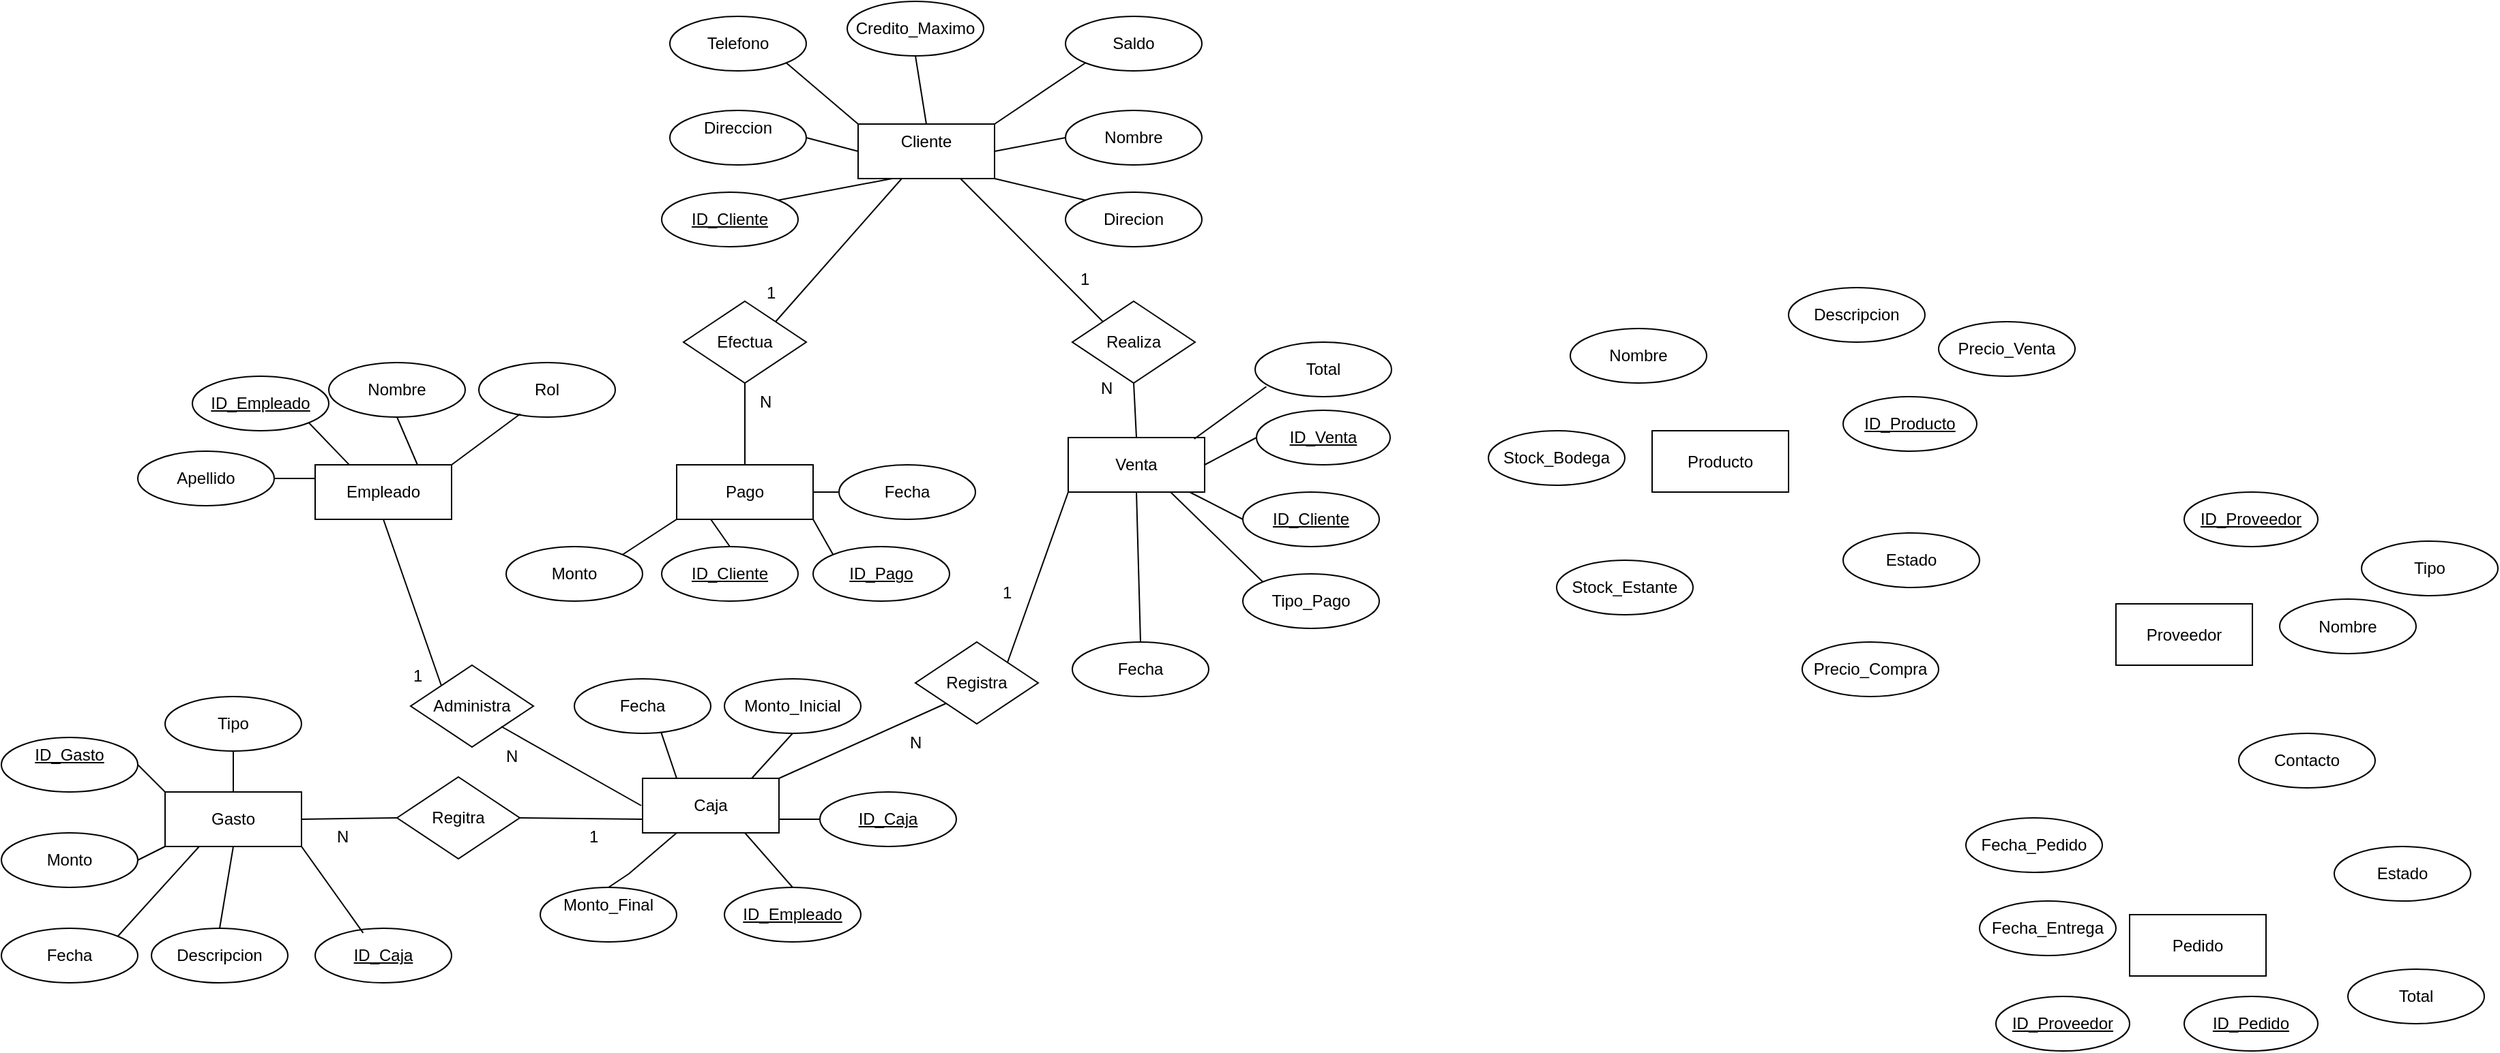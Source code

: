 <mxfile version="26.0.15">
  <diagram name="Page-1" id="g9Gm68W4gXhNJMx40n69">
    <mxGraphModel dx="3183" dy="2338" grid="1" gridSize="10" guides="1" tooltips="1" connect="1" arrows="1" fold="1" page="1" pageScale="1" pageWidth="850" pageHeight="1100" math="0" shadow="0">
      <root>
        <mxCell id="0" />
        <mxCell id="1" parent="0" />
        <mxCell id="vTJhnFbnyQJlAznUNc7g-1" value="Cliente&lt;div&gt;&lt;br&gt;&lt;/div&gt;" style="whiteSpace=wrap;html=1;align=center;" vertex="1" parent="1">
          <mxGeometry x="358" y="50" width="100" height="40" as="geometry" />
        </mxCell>
        <mxCell id="vTJhnFbnyQJlAznUNc7g-2" value="Nombre" style="ellipse;whiteSpace=wrap;html=1;align=center;" vertex="1" parent="1">
          <mxGeometry x="510" y="40" width="100" height="40" as="geometry" />
        </mxCell>
        <mxCell id="vTJhnFbnyQJlAznUNc7g-3" value="ID_Pago" style="ellipse;whiteSpace=wrap;html=1;align=center;fontStyle=4;" vertex="1" parent="1">
          <mxGeometry x="325" y="360" width="100" height="40" as="geometry" />
        </mxCell>
        <mxCell id="vTJhnFbnyQJlAznUNc7g-4" value="Telefono" style="ellipse;whiteSpace=wrap;html=1;align=center;" vertex="1" parent="1">
          <mxGeometry x="220" y="-29" width="100" height="40" as="geometry" />
        </mxCell>
        <mxCell id="vTJhnFbnyQJlAznUNc7g-5" value="Direccion&lt;div&gt;&lt;br&gt;&lt;/div&gt;" style="ellipse;whiteSpace=wrap;html=1;align=center;" vertex="1" parent="1">
          <mxGeometry x="220" y="40" width="100" height="40" as="geometry" />
        </mxCell>
        <mxCell id="vTJhnFbnyQJlAznUNc7g-6" value="Credito_Maximo" style="ellipse;whiteSpace=wrap;html=1;align=center;" vertex="1" parent="1">
          <mxGeometry x="350" y="-40" width="100" height="40" as="geometry" />
        </mxCell>
        <mxCell id="vTJhnFbnyQJlAznUNc7g-7" value="Direcion&lt;span style=&quot;color: rgba(0, 0, 0, 0); font-family: monospace; font-size: 0px; text-align: start; text-wrap-mode: nowrap;&quot;&gt;%3CmxGraphModel%3E%3Croot%3E%3CmxCell%20id%3D%220%22%2F%3E%3CmxCell%20id%3D%221%22%20parent%3D%220%22%2F%3E%3CmxCell%20id%3D%222%22%20value%3D%22Telefono%22%20style%3D%22ellipse%3BwhiteSpace%3Dwrap%3Bhtml%3D1%3Balign%3Dcenter%3B%22%20vertex%3D%221%22%20parent%3D%221%22%3E%3CmxGeometry%20x%3D%22230%22%20y%3D%22340%22%20width%3D%22100%22%20height%3D%2240%22%20as%3D%22geometry%22%2F%3E%3C%2FmxCell%3E%3C%2Froot%3E%3C%2FmxGraphModel%3E&lt;/span&gt;" style="ellipse;whiteSpace=wrap;html=1;align=center;" vertex="1" parent="1">
          <mxGeometry x="510" y="100" width="100" height="40" as="geometry" />
        </mxCell>
        <mxCell id="vTJhnFbnyQJlAznUNc7g-8" value="Saldo" style="ellipse;whiteSpace=wrap;html=1;align=center;" vertex="1" parent="1">
          <mxGeometry x="510" y="-29" width="100" height="40" as="geometry" />
        </mxCell>
        <mxCell id="vTJhnFbnyQJlAznUNc7g-9" value="&lt;div&gt;Pago&lt;/div&gt;" style="whiteSpace=wrap;html=1;align=center;" vertex="1" parent="1">
          <mxGeometry x="225" y="300" width="100" height="40" as="geometry" />
        </mxCell>
        <mxCell id="vTJhnFbnyQJlAznUNc7g-10" value="&lt;div&gt;Venta&lt;/div&gt;" style="whiteSpace=wrap;html=1;align=center;" vertex="1" parent="1">
          <mxGeometry x="512" y="280" width="100" height="40" as="geometry" />
        </mxCell>
        <mxCell id="vTJhnFbnyQJlAznUNc7g-11" value="Realiza" style="shape=rhombus;perimeter=rhombusPerimeter;whiteSpace=wrap;html=1;align=center;" vertex="1" parent="1">
          <mxGeometry x="515" y="180" width="90" height="60" as="geometry" />
        </mxCell>
        <mxCell id="vTJhnFbnyQJlAznUNc7g-12" value="Efectua" style="shape=rhombus;perimeter=rhombusPerimeter;whiteSpace=wrap;html=1;align=center;" vertex="1" parent="1">
          <mxGeometry x="230" y="180" width="90" height="60" as="geometry" />
        </mxCell>
        <mxCell id="vTJhnFbnyQJlAznUNc7g-13" value="ID_Cliente" style="ellipse;whiteSpace=wrap;html=1;align=center;fontStyle=4;" vertex="1" parent="1">
          <mxGeometry x="214" y="100" width="100" height="40" as="geometry" />
        </mxCell>
        <mxCell id="vTJhnFbnyQJlAznUNc7g-14" value="ID_Cliente" style="ellipse;whiteSpace=wrap;html=1;align=center;fontStyle=4;" vertex="1" parent="1">
          <mxGeometry x="214" y="360" width="100" height="40" as="geometry" />
        </mxCell>
        <mxCell id="vTJhnFbnyQJlAznUNc7g-15" value="&lt;div&gt;Monto&lt;span style=&quot;color: rgba(0, 0, 0, 0); font-family: monospace; font-size: 0px; text-align: start; text-wrap-mode: nowrap; background-color: transparent;&quot;&gt;%3CmxGraphModel%3E%3Croot%3E%3CmxCell%20id%3D%220%22%2F%3E%3CmxCell%20id%3D%221%22%20parent%3D%220%22%2F%3E%3CmxCell%20id%3D%222%22%20value%3D%22Direccion%26lt%3Bdiv%26gt%3B%26lt%3Bbr%26gt%3B%26lt%3B%2Fdiv%26gt%3B%22%20style%3D%22ellipse%3BwhiteSpace%3Dwrap%3Bhtml%3D1%3Balign%3Dcenter%3B%22%20vertex%3D%221%22%20parent%3D%221%22%3E%3CmxGeometry%20x%3D%22220%22%20y%3D%2240%22%20width%3D%22100%22%20height%3D%2240%22%20as%3D%22geometry%22%2F%3E%3C%2FmxCell%3E%3C%2Froot%3E%3C%2FmxGraphModel%3E&lt;/span&gt;&lt;/div&gt;" style="ellipse;whiteSpace=wrap;html=1;align=center;" vertex="1" parent="1">
          <mxGeometry x="100" y="360" width="100" height="40" as="geometry" />
        </mxCell>
        <mxCell id="vTJhnFbnyQJlAznUNc7g-16" value="&lt;div&gt;Fecha&lt;/div&gt;" style="ellipse;whiteSpace=wrap;html=1;align=center;" vertex="1" parent="1">
          <mxGeometry x="344" y="300" width="100" height="40" as="geometry" />
        </mxCell>
        <mxCell id="vTJhnFbnyQJlAznUNc7g-17" value="ID_Venta" style="ellipse;whiteSpace=wrap;html=1;align=center;fontStyle=4;" vertex="1" parent="1">
          <mxGeometry x="650" y="260" width="98" height="40" as="geometry" />
        </mxCell>
        <mxCell id="vTJhnFbnyQJlAznUNc7g-20" value="ID_Cliente" style="ellipse;whiteSpace=wrap;html=1;align=center;fontStyle=4;" vertex="1" parent="1">
          <mxGeometry x="640" y="320" width="100" height="40" as="geometry" />
        </mxCell>
        <mxCell id="vTJhnFbnyQJlAznUNc7g-21" value="Fecha&lt;span style=&quot;color: rgba(0, 0, 0, 0); font-family: monospace; font-size: 0px; text-align: start; text-wrap-mode: nowrap;&quot;&gt;%3CmxGraphModel%3E%3Croot%3E%3CmxCell%20id%3D%220%22%2F%3E%3CmxCell%20id%3D%221%22%20parent%3D%220%22%2F%3E%3CmxCell%20id%3D%222%22%20value%3D%22Direcion%26lt%3Bspan%20style%3D%26quot%3Bcolor%3A%20rgba(0%2C%200%2C%200%2C%200)%3B%20font-family%3A%20monospace%3B%20font-size%3A%200px%3B%20text-align%3A%20start%3B%20text-wrap-mode%3A%20nowrap%3B%26quot%3B%26gt%3B%253CmxGraphModel%253E%253Croot%253E%253CmxCell%2520id%253D%25220%2522%252F%253E%253CmxCell%2520id%253D%25221%2522%2520parent%253D%25220%2522%252F%253E%253CmxCell%2520id%253D%25222%2522%2520value%253D%2522Telefono%2522%2520style%253D%2522ellipse%253BwhiteSpace%253Dwrap%253Bhtml%253D1%253Balign%253Dcenter%253B%2522%2520vertex%253D%25221%2522%2520parent%253D%25221%2522%253E%253CmxGeometry%2520x%253D%2522230%2522%2520y%253D%2522340%2522%2520width%253D%2522100%2522%2520height%253D%252240%2522%2520as%253D%2522geometry%2522%252F%253E%253C%252FmxCell%253E%253C%252Froot%253E%253C%252FmxGraphModel%253E%26lt%3B%2Fspan%26gt%3B%22%20style%3D%22ellipse%3BwhiteSpace%3Dwrap%3Bhtml%3D1%3Balign%3Dcenter%3B%22%20vertex%3D%221%22%20parent%3D%221%22%3E%3CmxGeometry%20x%3D%22510%22%20y%3D%22100%22%20width%3D%22100%22%20height%3D%2240%22%20as%3D%22geometry%22%2F%3E%3C%2FmxCell%3E%3C%2Froot%3E%3C%2FmxGraphModel%3E&lt;/span&gt;" style="ellipse;whiteSpace=wrap;html=1;align=center;" vertex="1" parent="1">
          <mxGeometry x="515" y="430" width="100" height="40" as="geometry" />
        </mxCell>
        <mxCell id="vTJhnFbnyQJlAznUNc7g-22" value="Total" style="ellipse;whiteSpace=wrap;html=1;align=center;" vertex="1" parent="1">
          <mxGeometry x="649" y="210" width="100" height="40" as="geometry" />
        </mxCell>
        <mxCell id="vTJhnFbnyQJlAznUNc7g-23" value="Tipo_Pago" style="ellipse;whiteSpace=wrap;html=1;align=center;" vertex="1" parent="1">
          <mxGeometry x="640" y="380" width="100" height="40" as="geometry" />
        </mxCell>
        <mxCell id="vTJhnFbnyQJlAznUNc7g-24" value="" style="endArrow=none;html=1;rounded=0;entryX=1;entryY=1;entryDx=0;entryDy=0;exitX=0;exitY=0;exitDx=0;exitDy=0;" edge="1" parent="1" source="vTJhnFbnyQJlAznUNc7g-1" target="vTJhnFbnyQJlAznUNc7g-4">
          <mxGeometry width="50" height="50" relative="1" as="geometry">
            <mxPoint x="520" y="230" as="sourcePoint" />
            <mxPoint x="570" y="180" as="targetPoint" />
          </mxGeometry>
        </mxCell>
        <mxCell id="vTJhnFbnyQJlAznUNc7g-26" value="" style="endArrow=none;html=1;rounded=0;entryX=0.5;entryY=1;entryDx=0;entryDy=0;exitX=0.5;exitY=0;exitDx=0;exitDy=0;" edge="1" parent="1" source="vTJhnFbnyQJlAznUNc7g-1" target="vTJhnFbnyQJlAznUNc7g-6">
          <mxGeometry width="50" height="50" relative="1" as="geometry">
            <mxPoint x="360" y="60" as="sourcePoint" />
            <mxPoint x="315" y="15" as="targetPoint" />
          </mxGeometry>
        </mxCell>
        <mxCell id="vTJhnFbnyQJlAznUNc7g-27" value="" style="endArrow=none;html=1;rounded=0;entryX=0;entryY=1;entryDx=0;entryDy=0;exitX=1;exitY=0;exitDx=0;exitDy=0;" edge="1" parent="1" source="vTJhnFbnyQJlAznUNc7g-1" target="vTJhnFbnyQJlAznUNc7g-8">
          <mxGeometry width="50" height="50" relative="1" as="geometry">
            <mxPoint x="525" y="70" as="sourcePoint" />
            <mxPoint x="480" y="25" as="targetPoint" />
          </mxGeometry>
        </mxCell>
        <mxCell id="vTJhnFbnyQJlAznUNc7g-28" value="" style="endArrow=none;html=1;rounded=0;entryX=0;entryY=0.5;entryDx=0;entryDy=0;exitX=1;exitY=0.5;exitDx=0;exitDy=0;" edge="1" parent="1" source="vTJhnFbnyQJlAznUNc7g-1" target="vTJhnFbnyQJlAznUNc7g-2">
          <mxGeometry width="50" height="50" relative="1" as="geometry">
            <mxPoint x="380" y="80" as="sourcePoint" />
            <mxPoint x="335" y="35" as="targetPoint" />
          </mxGeometry>
        </mxCell>
        <mxCell id="vTJhnFbnyQJlAznUNc7g-29" value="" style="endArrow=none;html=1;rounded=0;entryX=1;entryY=0.5;entryDx=0;entryDy=0;exitX=0;exitY=0.5;exitDx=0;exitDy=0;" edge="1" parent="1" source="vTJhnFbnyQJlAznUNc7g-1" target="vTJhnFbnyQJlAznUNc7g-5">
          <mxGeometry width="50" height="50" relative="1" as="geometry">
            <mxPoint x="350" y="70" as="sourcePoint" />
            <mxPoint x="345" y="45" as="targetPoint" />
          </mxGeometry>
        </mxCell>
        <mxCell id="vTJhnFbnyQJlAznUNc7g-30" value="" style="endArrow=none;html=1;rounded=0;entryX=1;entryY=0;entryDx=0;entryDy=0;exitX=0.25;exitY=1;exitDx=0;exitDy=0;" edge="1" parent="1" source="vTJhnFbnyQJlAznUNc7g-1" target="vTJhnFbnyQJlAznUNc7g-13">
          <mxGeometry width="50" height="50" relative="1" as="geometry">
            <mxPoint x="400" y="100" as="sourcePoint" />
            <mxPoint x="355" y="55" as="targetPoint" />
          </mxGeometry>
        </mxCell>
        <mxCell id="vTJhnFbnyQJlAznUNc7g-31" value="" style="endArrow=none;html=1;rounded=0;entryX=1;entryY=1;entryDx=0;entryDy=0;exitX=0;exitY=0;exitDx=0;exitDy=0;" edge="1" parent="1" source="vTJhnFbnyQJlAznUNc7g-7" target="vTJhnFbnyQJlAznUNc7g-1">
          <mxGeometry width="50" height="50" relative="1" as="geometry">
            <mxPoint x="410" y="110" as="sourcePoint" />
            <mxPoint x="365" y="65" as="targetPoint" />
          </mxGeometry>
        </mxCell>
        <mxCell id="vTJhnFbnyQJlAznUNc7g-32" value="" style="endArrow=none;html=1;rounded=0;exitX=1;exitY=0;exitDx=0;exitDy=0;" edge="1" parent="1" source="vTJhnFbnyQJlAznUNc7g-12">
          <mxGeometry width="50" height="50" relative="1" as="geometry">
            <mxPoint x="420" y="120" as="sourcePoint" />
            <mxPoint x="390" y="90" as="targetPoint" />
          </mxGeometry>
        </mxCell>
        <mxCell id="vTJhnFbnyQJlAznUNc7g-33" value="" style="endArrow=none;html=1;rounded=0;entryX=0.75;entryY=1;entryDx=0;entryDy=0;exitX=0;exitY=0;exitDx=0;exitDy=0;" edge="1" parent="1" source="vTJhnFbnyQJlAznUNc7g-11" target="vTJhnFbnyQJlAznUNc7g-1">
          <mxGeometry width="50" height="50" relative="1" as="geometry">
            <mxPoint x="430" y="130" as="sourcePoint" />
            <mxPoint x="385" y="85" as="targetPoint" />
          </mxGeometry>
        </mxCell>
        <mxCell id="vTJhnFbnyQJlAznUNc7g-34" value="" style="endArrow=none;html=1;rounded=0;entryX=0.5;entryY=1;entryDx=0;entryDy=0;exitX=0.5;exitY=0;exitDx=0;exitDy=0;" edge="1" parent="1" source="vTJhnFbnyQJlAznUNc7g-9" target="vTJhnFbnyQJlAznUNc7g-12">
          <mxGeometry width="50" height="50" relative="1" as="geometry">
            <mxPoint x="440" y="140" as="sourcePoint" />
            <mxPoint x="395" y="95" as="targetPoint" />
          </mxGeometry>
        </mxCell>
        <mxCell id="vTJhnFbnyQJlAznUNc7g-35" value="" style="endArrow=none;html=1;rounded=0;entryX=0.5;entryY=1;entryDx=0;entryDy=0;exitX=0.5;exitY=0;exitDx=0;exitDy=0;" edge="1" parent="1" source="vTJhnFbnyQJlAznUNc7g-10" target="vTJhnFbnyQJlAznUNc7g-11">
          <mxGeometry width="50" height="50" relative="1" as="geometry">
            <mxPoint x="450" y="150" as="sourcePoint" />
            <mxPoint x="405" y="105" as="targetPoint" />
          </mxGeometry>
        </mxCell>
        <mxCell id="vTJhnFbnyQJlAznUNc7g-36" value="" style="endArrow=none;html=1;rounded=0;entryX=0.924;entryY=0.025;entryDx=0;entryDy=0;exitX=0.082;exitY=0.815;exitDx=0;exitDy=0;entryPerimeter=0;exitPerimeter=0;" edge="1" parent="1" source="vTJhnFbnyQJlAznUNc7g-22" target="vTJhnFbnyQJlAznUNc7g-10">
          <mxGeometry width="50" height="50" relative="1" as="geometry">
            <mxPoint x="460" y="160" as="sourcePoint" />
            <mxPoint x="415" y="115" as="targetPoint" />
          </mxGeometry>
        </mxCell>
        <mxCell id="vTJhnFbnyQJlAznUNc7g-39" value="" style="endArrow=none;html=1;rounded=0;entryX=1;entryY=0.5;entryDx=0;entryDy=0;exitX=0;exitY=0.5;exitDx=0;exitDy=0;" edge="1" parent="1" source="vTJhnFbnyQJlAznUNc7g-17" target="vTJhnFbnyQJlAznUNc7g-10">
          <mxGeometry width="50" height="50" relative="1" as="geometry">
            <mxPoint x="470" y="170" as="sourcePoint" />
            <mxPoint x="425" y="125" as="targetPoint" />
          </mxGeometry>
        </mxCell>
        <mxCell id="vTJhnFbnyQJlAznUNc7g-40" value="" style="endArrow=none;html=1;rounded=0;exitX=0;exitY=0.5;exitDx=0;exitDy=0;" edge="1" parent="1" source="vTJhnFbnyQJlAznUNc7g-20" target="vTJhnFbnyQJlAznUNc7g-10">
          <mxGeometry width="50" height="50" relative="1" as="geometry">
            <mxPoint x="480" y="180" as="sourcePoint" />
            <mxPoint x="435" y="135" as="targetPoint" />
          </mxGeometry>
        </mxCell>
        <mxCell id="vTJhnFbnyQJlAznUNc7g-41" value="" style="endArrow=none;html=1;rounded=0;entryX=0;entryY=0;entryDx=0;entryDy=0;exitX=0.75;exitY=1;exitDx=0;exitDy=0;" edge="1" parent="1" source="vTJhnFbnyQJlAznUNc7g-10" target="vTJhnFbnyQJlAznUNc7g-23">
          <mxGeometry width="50" height="50" relative="1" as="geometry">
            <mxPoint x="490" y="190" as="sourcePoint" />
            <mxPoint x="445" y="145" as="targetPoint" />
          </mxGeometry>
        </mxCell>
        <mxCell id="vTJhnFbnyQJlAznUNc7g-42" value="" style="endArrow=none;html=1;rounded=0;entryX=0.5;entryY=0;entryDx=0;entryDy=0;exitX=0.5;exitY=1;exitDx=0;exitDy=0;" edge="1" parent="1" source="vTJhnFbnyQJlAznUNc7g-10" target="vTJhnFbnyQJlAznUNc7g-21">
          <mxGeometry width="50" height="50" relative="1" as="geometry">
            <mxPoint x="500" y="200" as="sourcePoint" />
            <mxPoint x="455" y="155" as="targetPoint" />
          </mxGeometry>
        </mxCell>
        <mxCell id="vTJhnFbnyQJlAznUNc7g-45" value="N" style="text;strokeColor=none;fillColor=none;spacingLeft=4;spacingRight=4;overflow=hidden;rotatable=0;points=[[0,0.5],[1,0.5]];portConstraint=eastwest;fontSize=12;whiteSpace=wrap;html=1;" vertex="1" parent="1">
          <mxGeometry x="280" y="240" width="40" height="30" as="geometry" />
        </mxCell>
        <mxCell id="vTJhnFbnyQJlAznUNc7g-46" value="1" style="text;strokeColor=none;fillColor=none;spacingLeft=4;spacingRight=4;overflow=hidden;rotatable=0;points=[[0,0.5],[1,0.5]];portConstraint=eastwest;fontSize=12;whiteSpace=wrap;html=1;" vertex="1" parent="1">
          <mxGeometry x="285" y="160" width="40" height="30" as="geometry" />
        </mxCell>
        <mxCell id="vTJhnFbnyQJlAznUNc7g-48" value="1" style="text;strokeColor=none;fillColor=none;spacingLeft=4;spacingRight=4;overflow=hidden;rotatable=0;points=[[0,0.5],[1,0.5]];portConstraint=eastwest;fontSize=12;whiteSpace=wrap;html=1;" vertex="1" parent="1">
          <mxGeometry x="515" y="150" width="40" height="30" as="geometry" />
        </mxCell>
        <mxCell id="vTJhnFbnyQJlAznUNc7g-49" value="N" style="text;strokeColor=none;fillColor=none;spacingLeft=4;spacingRight=4;overflow=hidden;rotatable=0;points=[[0,0.5],[1,0.5]];portConstraint=eastwest;fontSize=12;whiteSpace=wrap;html=1;" vertex="1" parent="1">
          <mxGeometry x="530" y="230" width="40" height="30" as="geometry" />
        </mxCell>
        <mxCell id="vTJhnFbnyQJlAznUNc7g-50" value="" style="endArrow=none;html=1;rounded=0;entryX=0;entryY=1;entryDx=0;entryDy=0;exitX=1;exitY=0;exitDx=0;exitDy=0;" edge="1" parent="1" source="vTJhnFbnyQJlAznUNc7g-15" target="vTJhnFbnyQJlAznUNc7g-9">
          <mxGeometry width="50" height="50" relative="1" as="geometry">
            <mxPoint x="285" y="310" as="sourcePoint" />
            <mxPoint x="285" y="250" as="targetPoint" />
          </mxGeometry>
        </mxCell>
        <mxCell id="vTJhnFbnyQJlAznUNc7g-51" value="" style="endArrow=none;html=1;rounded=0;entryX=0.5;entryY=0;entryDx=0;entryDy=0;exitX=0.25;exitY=1;exitDx=0;exitDy=0;" edge="1" parent="1" source="vTJhnFbnyQJlAznUNc7g-9" target="vTJhnFbnyQJlAznUNc7g-14">
          <mxGeometry width="50" height="50" relative="1" as="geometry">
            <mxPoint x="295" y="320" as="sourcePoint" />
            <mxPoint x="295" y="260" as="targetPoint" />
          </mxGeometry>
        </mxCell>
        <mxCell id="vTJhnFbnyQJlAznUNc7g-52" value="" style="endArrow=none;html=1;rounded=0;entryX=1;entryY=1;entryDx=0;entryDy=0;exitX=0;exitY=0;exitDx=0;exitDy=0;" edge="1" parent="1" source="vTJhnFbnyQJlAznUNc7g-3" target="vTJhnFbnyQJlAznUNc7g-9">
          <mxGeometry width="50" height="50" relative="1" as="geometry">
            <mxPoint x="305" y="330" as="sourcePoint" />
            <mxPoint x="305" y="270" as="targetPoint" />
          </mxGeometry>
        </mxCell>
        <mxCell id="vTJhnFbnyQJlAznUNc7g-53" value="" style="endArrow=none;html=1;rounded=0;entryX=0;entryY=0.5;entryDx=0;entryDy=0;exitX=1;exitY=0.5;exitDx=0;exitDy=0;" edge="1" parent="1" source="vTJhnFbnyQJlAznUNc7g-9" target="vTJhnFbnyQJlAznUNc7g-16">
          <mxGeometry width="50" height="50" relative="1" as="geometry">
            <mxPoint x="315" y="340" as="sourcePoint" />
            <mxPoint x="315" y="280" as="targetPoint" />
          </mxGeometry>
        </mxCell>
        <mxCell id="vTJhnFbnyQJlAznUNc7g-55" value="Empleado" style="whiteSpace=wrap;html=1;align=center;" vertex="1" parent="1">
          <mxGeometry x="-40" y="300" width="100" height="40" as="geometry" />
        </mxCell>
        <mxCell id="vTJhnFbnyQJlAznUNc7g-56" value="ID_Empleado" style="ellipse;whiteSpace=wrap;html=1;align=center;fontStyle=4;" vertex="1" parent="1">
          <mxGeometry x="260" y="610" width="100" height="40" as="geometry" />
        </mxCell>
        <mxCell id="vTJhnFbnyQJlAznUNc7g-57" value="Nombre" style="ellipse;whiteSpace=wrap;html=1;align=center;" vertex="1" parent="1">
          <mxGeometry x="-30" y="225" width="100" height="40" as="geometry" />
        </mxCell>
        <mxCell id="vTJhnFbnyQJlAznUNc7g-58" value="Apellido" style="ellipse;whiteSpace=wrap;html=1;align=center;" vertex="1" parent="1">
          <mxGeometry x="-170" y="290" width="100" height="40" as="geometry" />
        </mxCell>
        <mxCell id="vTJhnFbnyQJlAznUNc7g-59" value="Rol" style="ellipse;whiteSpace=wrap;html=1;align=center;" vertex="1" parent="1">
          <mxGeometry x="80" y="225" width="100" height="40" as="geometry" />
        </mxCell>
        <mxCell id="vTJhnFbnyQJlAznUNc7g-61" value="Caja" style="whiteSpace=wrap;html=1;align=center;" vertex="1" parent="1">
          <mxGeometry x="200" y="530" width="100" height="40" as="geometry" />
        </mxCell>
        <mxCell id="vTJhnFbnyQJlAznUNc7g-62" value="ID_Caja" style="ellipse;whiteSpace=wrap;html=1;align=center;fontStyle=4;" vertex="1" parent="1">
          <mxGeometry x="330" y="540" width="100" height="40" as="geometry" />
        </mxCell>
        <mxCell id="vTJhnFbnyQJlAznUNc7g-63" value="Fecha" style="ellipse;whiteSpace=wrap;html=1;align=center;" vertex="1" parent="1">
          <mxGeometry x="150" y="457" width="100" height="40" as="geometry" />
        </mxCell>
        <mxCell id="vTJhnFbnyQJlAznUNc7g-64" value="Monto_Inicial" style="ellipse;whiteSpace=wrap;html=1;align=center;" vertex="1" parent="1">
          <mxGeometry x="260" y="457" width="100" height="40" as="geometry" />
        </mxCell>
        <mxCell id="vTJhnFbnyQJlAznUNc7g-65" value="Monto_Final&lt;div&gt;&lt;br&gt;&lt;/div&gt;" style="ellipse;whiteSpace=wrap;html=1;align=center;" vertex="1" parent="1">
          <mxGeometry x="125" y="610" width="100" height="40" as="geometry" />
        </mxCell>
        <mxCell id="vTJhnFbnyQJlAznUNc7g-66" value="ID_Empleado" style="ellipse;whiteSpace=wrap;html=1;align=center;fontStyle=4;" vertex="1" parent="1">
          <mxGeometry x="-130" y="235" width="100" height="40" as="geometry" />
        </mxCell>
        <mxCell id="vTJhnFbnyQJlAznUNc7g-67" value="Gasto" style="whiteSpace=wrap;html=1;align=center;" vertex="1" parent="1">
          <mxGeometry x="-150" y="540" width="100" height="40" as="geometry" />
        </mxCell>
        <mxCell id="vTJhnFbnyQJlAznUNc7g-69" value="ID_Gasto&lt;div&gt;&lt;br&gt;&lt;/div&gt;" style="ellipse;whiteSpace=wrap;html=1;align=center;fontStyle=4;" vertex="1" parent="1">
          <mxGeometry x="-270" y="500" width="100" height="40" as="geometry" />
        </mxCell>
        <mxCell id="vTJhnFbnyQJlAznUNc7g-70" value="ID_Caja" style="ellipse;whiteSpace=wrap;html=1;align=center;fontStyle=4;" vertex="1" parent="1">
          <mxGeometry x="-40" y="640" width="100" height="40" as="geometry" />
        </mxCell>
        <mxCell id="vTJhnFbnyQJlAznUNc7g-71" value="&lt;div&gt;Descripcion&lt;/div&gt;" style="ellipse;whiteSpace=wrap;html=1;align=center;" vertex="1" parent="1">
          <mxGeometry x="-160" y="640" width="100" height="40" as="geometry" />
        </mxCell>
        <mxCell id="vTJhnFbnyQJlAznUNc7g-73" value="&lt;div&gt;Monto&lt;/div&gt;" style="ellipse;whiteSpace=wrap;html=1;align=center;" vertex="1" parent="1">
          <mxGeometry x="-270" y="570" width="100" height="40" as="geometry" />
        </mxCell>
        <mxCell id="vTJhnFbnyQJlAznUNc7g-74" value="&lt;div&gt;Fecha&lt;/div&gt;" style="ellipse;whiteSpace=wrap;html=1;align=center;" vertex="1" parent="1">
          <mxGeometry x="-270" y="640" width="100" height="40" as="geometry" />
        </mxCell>
        <mxCell id="vTJhnFbnyQJlAznUNc7g-75" value="&lt;div&gt;Tipo&lt;/div&gt;" style="ellipse;whiteSpace=wrap;html=1;align=center;" vertex="1" parent="1">
          <mxGeometry x="-150" y="470" width="100" height="40" as="geometry" />
        </mxCell>
        <mxCell id="vTJhnFbnyQJlAznUNc7g-76" value="Registra" style="shape=rhombus;perimeter=rhombusPerimeter;whiteSpace=wrap;html=1;align=center;" vertex="1" parent="1">
          <mxGeometry x="400" y="430" width="90" height="60" as="geometry" />
        </mxCell>
        <mxCell id="vTJhnFbnyQJlAznUNc7g-77" value="" style="endArrow=none;html=1;rounded=0;entryX=1;entryY=0;entryDx=0;entryDy=0;exitX=0;exitY=1;exitDx=0;exitDy=0;" edge="1" parent="1" source="vTJhnFbnyQJlAznUNc7g-10" target="vTJhnFbnyQJlAznUNc7g-76">
          <mxGeometry width="50" height="50" relative="1" as="geometry">
            <mxPoint x="572" y="330" as="sourcePoint" />
            <mxPoint x="575" y="440" as="targetPoint" />
          </mxGeometry>
        </mxCell>
        <mxCell id="vTJhnFbnyQJlAznUNc7g-78" value="" style="endArrow=none;html=1;rounded=0;entryX=1;entryY=0;entryDx=0;entryDy=0;exitX=0;exitY=1;exitDx=0;exitDy=0;" edge="1" parent="1" source="vTJhnFbnyQJlAznUNc7g-76" target="vTJhnFbnyQJlAznUNc7g-61">
          <mxGeometry width="50" height="50" relative="1" as="geometry">
            <mxPoint x="582" y="340" as="sourcePoint" />
            <mxPoint x="585" y="450" as="targetPoint" />
          </mxGeometry>
        </mxCell>
        <mxCell id="vTJhnFbnyQJlAznUNc7g-79" value="N" style="text;strokeColor=none;fillColor=none;spacingLeft=4;spacingRight=4;overflow=hidden;rotatable=0;points=[[0,0.5],[1,0.5]];portConstraint=eastwest;fontSize=12;whiteSpace=wrap;html=1;" vertex="1" parent="1">
          <mxGeometry x="390" y="490" width="40" height="30" as="geometry" />
        </mxCell>
        <mxCell id="vTJhnFbnyQJlAznUNc7g-81" value="1" style="text;strokeColor=none;fillColor=none;spacingLeft=4;spacingRight=4;overflow=hidden;rotatable=0;points=[[0,0.5],[1,0.5]];portConstraint=eastwest;fontSize=12;whiteSpace=wrap;html=1;" vertex="1" parent="1">
          <mxGeometry x="458" y="380" width="40" height="30" as="geometry" />
        </mxCell>
        <mxCell id="vTJhnFbnyQJlAznUNc7g-82" value="Administra" style="shape=rhombus;perimeter=rhombusPerimeter;whiteSpace=wrap;html=1;align=center;" vertex="1" parent="1">
          <mxGeometry x="30" y="447" width="90" height="60" as="geometry" />
        </mxCell>
        <mxCell id="vTJhnFbnyQJlAznUNc7g-83" value="" style="endArrow=none;html=1;rounded=0;entryX=0;entryY=0;entryDx=0;entryDy=0;exitX=0.5;exitY=1;exitDx=0;exitDy=0;" edge="1" parent="1" source="vTJhnFbnyQJlAznUNc7g-55" target="vTJhnFbnyQJlAznUNc7g-82">
          <mxGeometry width="50" height="50" relative="1" as="geometry">
            <mxPoint x="522" y="330" as="sourcePoint" />
            <mxPoint x="478" y="455" as="targetPoint" />
          </mxGeometry>
        </mxCell>
        <mxCell id="vTJhnFbnyQJlAznUNc7g-84" value="" style="endArrow=none;html=1;rounded=0;entryX=0;entryY=0.5;entryDx=0;entryDy=0;exitX=1;exitY=1;exitDx=0;exitDy=0;" edge="1" parent="1">
          <mxGeometry width="50" height="50" relative="1" as="geometry">
            <mxPoint x="96.5" y="492" as="sourcePoint" />
            <mxPoint x="199" y="550" as="targetPoint" />
          </mxGeometry>
        </mxCell>
        <mxCell id="vTJhnFbnyQJlAznUNc7g-85" value="1" style="text;strokeColor=none;fillColor=none;spacingLeft=4;spacingRight=4;overflow=hidden;rotatable=0;points=[[0,0.5],[1,0.5]];portConstraint=eastwest;fontSize=12;whiteSpace=wrap;html=1;" vertex="1" parent="1">
          <mxGeometry x="155" y="559" width="40" height="30" as="geometry" />
        </mxCell>
        <mxCell id="vTJhnFbnyQJlAznUNc7g-87" value="N" style="text;strokeColor=none;fillColor=none;spacingLeft=4;spacingRight=4;overflow=hidden;rotatable=0;points=[[0,0.5],[1,0.5]];portConstraint=eastwest;fontSize=12;whiteSpace=wrap;html=1;" vertex="1" parent="1">
          <mxGeometry x="-30" y="559" width="40" height="30" as="geometry" />
        </mxCell>
        <mxCell id="vTJhnFbnyQJlAznUNc7g-91" value="Regitra" style="shape=rhombus;perimeter=rhombusPerimeter;whiteSpace=wrap;html=1;align=center;" vertex="1" parent="1">
          <mxGeometry x="20" y="529" width="90" height="60" as="geometry" />
        </mxCell>
        <mxCell id="vTJhnFbnyQJlAznUNc7g-92" value="" style="endArrow=none;html=1;rounded=0;exitX=1;exitY=0.5;exitDx=0;exitDy=0;entryX=0;entryY=0.75;entryDx=0;entryDy=0;" edge="1" parent="1" source="vTJhnFbnyQJlAznUNc7g-91" target="vTJhnFbnyQJlAznUNc7g-61">
          <mxGeometry width="50" height="50" relative="1" as="geometry">
            <mxPoint x="106.5" y="502" as="sourcePoint" />
            <mxPoint x="180" y="560" as="targetPoint" />
          </mxGeometry>
        </mxCell>
        <mxCell id="vTJhnFbnyQJlAznUNc7g-93" value="1" style="text;strokeColor=none;fillColor=none;spacingLeft=4;spacingRight=4;overflow=hidden;rotatable=0;points=[[0,0.5],[1,0.5]];portConstraint=eastwest;fontSize=12;whiteSpace=wrap;html=1;" vertex="1" parent="1">
          <mxGeometry x="26" y="441" width="40" height="30" as="geometry" />
        </mxCell>
        <mxCell id="vTJhnFbnyQJlAznUNc7g-94" value="N" style="text;strokeColor=none;fillColor=none;spacingLeft=4;spacingRight=4;overflow=hidden;rotatable=0;points=[[0,0.5],[1,0.5]];portConstraint=eastwest;fontSize=12;whiteSpace=wrap;html=1;" vertex="1" parent="1">
          <mxGeometry x="94" y="500" width="40" height="30" as="geometry" />
        </mxCell>
        <mxCell id="vTJhnFbnyQJlAznUNc7g-95" value="" style="endArrow=none;html=1;rounded=0;exitX=1;exitY=0.5;exitDx=0;exitDy=0;entryX=0;entryY=0.5;entryDx=0;entryDy=0;" edge="1" parent="1" source="vTJhnFbnyQJlAznUNc7g-67" target="vTJhnFbnyQJlAznUNc7g-91">
          <mxGeometry width="50" height="50" relative="1" as="geometry">
            <mxPoint x="120" y="569" as="sourcePoint" />
            <mxPoint x="210" y="570" as="targetPoint" />
          </mxGeometry>
        </mxCell>
        <mxCell id="vTJhnFbnyQJlAznUNc7g-97" value="" style="endArrow=none;html=1;rounded=0;entryX=1;entryY=0;entryDx=0;entryDy=0;exitX=0.304;exitY=0.94;exitDx=0;exitDy=0;exitPerimeter=0;" edge="1" parent="1" source="vTJhnFbnyQJlAznUNc7g-59" target="vTJhnFbnyQJlAznUNc7g-55">
          <mxGeometry width="50" height="50" relative="1" as="geometry">
            <mxPoint x="20" y="350" as="sourcePoint" />
            <mxPoint x="63" y="472" as="targetPoint" />
          </mxGeometry>
        </mxCell>
        <mxCell id="vTJhnFbnyQJlAznUNc7g-98" value="" style="endArrow=none;html=1;rounded=0;entryX=0.75;entryY=0;entryDx=0;entryDy=0;exitX=0.5;exitY=1;exitDx=0;exitDy=0;" edge="1" parent="1" source="vTJhnFbnyQJlAznUNc7g-57" target="vTJhnFbnyQJlAznUNc7g-55">
          <mxGeometry width="50" height="50" relative="1" as="geometry">
            <mxPoint x="30" y="360" as="sourcePoint" />
            <mxPoint x="73" y="482" as="targetPoint" />
          </mxGeometry>
        </mxCell>
        <mxCell id="vTJhnFbnyQJlAznUNc7g-99" value="" style="endArrow=none;html=1;rounded=0;entryX=1;entryY=1;entryDx=0;entryDy=0;exitX=0.25;exitY=0;exitDx=0;exitDy=0;" edge="1" parent="1" source="vTJhnFbnyQJlAznUNc7g-55" target="vTJhnFbnyQJlAznUNc7g-66">
          <mxGeometry width="50" height="50" relative="1" as="geometry">
            <mxPoint x="40" y="370" as="sourcePoint" />
            <mxPoint x="83" y="492" as="targetPoint" />
          </mxGeometry>
        </mxCell>
        <mxCell id="vTJhnFbnyQJlAznUNc7g-100" value="" style="endArrow=none;html=1;rounded=0;entryX=1;entryY=0.5;entryDx=0;entryDy=0;exitX=0;exitY=0.25;exitDx=0;exitDy=0;" edge="1" parent="1" source="vTJhnFbnyQJlAznUNc7g-55" target="vTJhnFbnyQJlAznUNc7g-58">
          <mxGeometry width="50" height="50" relative="1" as="geometry">
            <mxPoint x="50" y="380" as="sourcePoint" />
            <mxPoint x="93" y="502" as="targetPoint" />
          </mxGeometry>
        </mxCell>
        <mxCell id="vTJhnFbnyQJlAznUNc7g-101" value="" style="endArrow=none;html=1;rounded=0;entryX=0.5;entryY=0;entryDx=0;entryDy=0;exitX=0.5;exitY=1;exitDx=0;exitDy=0;" edge="1" parent="1" source="vTJhnFbnyQJlAznUNc7g-75" target="vTJhnFbnyQJlAznUNc7g-67">
          <mxGeometry width="50" height="50" relative="1" as="geometry">
            <mxPoint x="60" y="390" as="sourcePoint" />
            <mxPoint x="103" y="512" as="targetPoint" />
          </mxGeometry>
        </mxCell>
        <mxCell id="vTJhnFbnyQJlAznUNc7g-102" value="" style="endArrow=none;html=1;rounded=0;entryX=0;entryY=0;entryDx=0;entryDy=0;exitX=1;exitY=0.5;exitDx=0;exitDy=0;" edge="1" parent="1" source="vTJhnFbnyQJlAznUNc7g-69" target="vTJhnFbnyQJlAznUNc7g-67">
          <mxGeometry width="50" height="50" relative="1" as="geometry">
            <mxPoint x="70" y="400" as="sourcePoint" />
            <mxPoint x="113" y="522" as="targetPoint" />
          </mxGeometry>
        </mxCell>
        <mxCell id="vTJhnFbnyQJlAznUNc7g-103" value="" style="endArrow=none;html=1;rounded=0;entryX=0;entryY=1;entryDx=0;entryDy=0;" edge="1" parent="1" target="vTJhnFbnyQJlAznUNc7g-67">
          <mxGeometry width="50" height="50" relative="1" as="geometry">
            <mxPoint x="-170" y="590" as="sourcePoint" />
            <mxPoint x="123" y="532" as="targetPoint" />
          </mxGeometry>
        </mxCell>
        <mxCell id="vTJhnFbnyQJlAznUNc7g-104" value="" style="endArrow=none;html=1;rounded=0;entryX=0.25;entryY=1;entryDx=0;entryDy=0;exitX=1;exitY=0;exitDx=0;exitDy=0;" edge="1" parent="1" source="vTJhnFbnyQJlAznUNc7g-74" target="vTJhnFbnyQJlAznUNc7g-67">
          <mxGeometry width="50" height="50" relative="1" as="geometry">
            <mxPoint x="90" y="420" as="sourcePoint" />
            <mxPoint x="133" y="542" as="targetPoint" />
          </mxGeometry>
        </mxCell>
        <mxCell id="vTJhnFbnyQJlAznUNc7g-105" value="" style="endArrow=none;html=1;rounded=0;entryX=0.5;entryY=0;entryDx=0;entryDy=0;exitX=0.5;exitY=1;exitDx=0;exitDy=0;" edge="1" parent="1" source="vTJhnFbnyQJlAznUNc7g-67" target="vTJhnFbnyQJlAznUNc7g-71">
          <mxGeometry width="50" height="50" relative="1" as="geometry">
            <mxPoint x="100" y="430" as="sourcePoint" />
            <mxPoint x="143" y="552" as="targetPoint" />
          </mxGeometry>
        </mxCell>
        <mxCell id="vTJhnFbnyQJlAznUNc7g-106" value="" style="endArrow=none;html=1;rounded=0;entryX=0.352;entryY=0.085;entryDx=0;entryDy=0;exitX=1;exitY=1;exitDx=0;exitDy=0;entryPerimeter=0;" edge="1" parent="1" source="vTJhnFbnyQJlAznUNc7g-67" target="vTJhnFbnyQJlAznUNc7g-70">
          <mxGeometry width="50" height="50" relative="1" as="geometry">
            <mxPoint x="110" y="440" as="sourcePoint" />
            <mxPoint x="153" y="562" as="targetPoint" />
          </mxGeometry>
        </mxCell>
        <mxCell id="vTJhnFbnyQJlAznUNc7g-107" value="" style="endArrow=none;html=1;rounded=0;entryX=0.25;entryY=0;entryDx=0;entryDy=0;exitX=0.636;exitY=0.98;exitDx=0;exitDy=0;exitPerimeter=0;" edge="1" parent="1" source="vTJhnFbnyQJlAznUNc7g-63" target="vTJhnFbnyQJlAznUNc7g-61">
          <mxGeometry width="50" height="50" relative="1" as="geometry">
            <mxPoint x="120" y="450" as="sourcePoint" />
            <mxPoint x="163" y="572" as="targetPoint" />
          </mxGeometry>
        </mxCell>
        <mxCell id="vTJhnFbnyQJlAznUNc7g-108" value="" style="endArrow=none;html=1;rounded=0;exitX=0.5;exitY=1;exitDx=0;exitDy=0;" edge="1" parent="1" source="vTJhnFbnyQJlAznUNc7g-64">
          <mxGeometry width="50" height="50" relative="1" as="geometry">
            <mxPoint x="130" y="460" as="sourcePoint" />
            <mxPoint x="280" y="530" as="targetPoint" />
          </mxGeometry>
        </mxCell>
        <mxCell id="vTJhnFbnyQJlAznUNc7g-109" value="" style="endArrow=none;html=1;rounded=0;entryX=0;entryY=0.5;entryDx=0;entryDy=0;exitX=1;exitY=0.75;exitDx=0;exitDy=0;" edge="1" parent="1" source="vTJhnFbnyQJlAznUNc7g-61" target="vTJhnFbnyQJlAznUNc7g-62">
          <mxGeometry width="50" height="50" relative="1" as="geometry">
            <mxPoint x="140" y="470" as="sourcePoint" />
            <mxPoint x="183" y="592" as="targetPoint" />
          </mxGeometry>
        </mxCell>
        <mxCell id="vTJhnFbnyQJlAznUNc7g-110" value="" style="endArrow=none;html=1;rounded=0;entryX=0.5;entryY=0;entryDx=0;entryDy=0;exitX=0.25;exitY=1;exitDx=0;exitDy=0;" edge="1" parent="1" source="vTJhnFbnyQJlAznUNc7g-61" target="vTJhnFbnyQJlAznUNc7g-65">
          <mxGeometry width="50" height="50" relative="1" as="geometry">
            <mxPoint x="150" y="480" as="sourcePoint" />
            <mxPoint x="193" y="602" as="targetPoint" />
            <Array as="points">
              <mxPoint x="190" y="600" />
            </Array>
          </mxGeometry>
        </mxCell>
        <mxCell id="vTJhnFbnyQJlAznUNc7g-111" value="" style="endArrow=none;html=1;rounded=0;entryX=0.5;entryY=0;entryDx=0;entryDy=0;exitX=0.75;exitY=1;exitDx=0;exitDy=0;" edge="1" parent="1" source="vTJhnFbnyQJlAznUNc7g-61" target="vTJhnFbnyQJlAznUNc7g-56">
          <mxGeometry width="50" height="50" relative="1" as="geometry">
            <mxPoint x="160" y="490" as="sourcePoint" />
            <mxPoint x="203" y="612" as="targetPoint" />
          </mxGeometry>
        </mxCell>
        <mxCell id="vTJhnFbnyQJlAznUNc7g-112" value="Producto" style="whiteSpace=wrap;html=1;align=center;" vertex="1" parent="1">
          <mxGeometry x="940" y="275" width="100" height="45" as="geometry" />
        </mxCell>
        <mxCell id="vTJhnFbnyQJlAznUNc7g-113" value="ID_Producto" style="ellipse;whiteSpace=wrap;html=1;align=center;fontStyle=4;" vertex="1" parent="1">
          <mxGeometry x="1080" y="250" width="98" height="40" as="geometry" />
        </mxCell>
        <mxCell id="vTJhnFbnyQJlAznUNc7g-114" value="Nombre" style="ellipse;whiteSpace=wrap;html=1;align=center;" vertex="1" parent="1">
          <mxGeometry x="880" y="200" width="100" height="40" as="geometry" />
        </mxCell>
        <mxCell id="vTJhnFbnyQJlAznUNc7g-115" value="Descripcion&lt;span style=&quot;color: rgba(0, 0, 0, 0); font-family: monospace; font-size: 0px; text-align: start; text-wrap-mode: nowrap;&quot;&gt;%3CmxGraphModel%3E%3Croot%3E%3CmxCell%20id%3D%220%22%2F%3E%3CmxCell%20id%3D%221%22%20parent%3D%220%22%2F%3E%3CmxCell%20id%3D%222%22%20value%3D%22Total%22%20style%3D%22ellipse%3BwhiteSpace%3Dwrap%3Bhtml%3D1%3Balign%3Dcenter%3B%22%20vertex%3D%221%22%20parent%3D%221%22%3E%3CmxGeometry%20x%3D%22649%22%20y%3D%22210%22%20width%3D%22100%22%20height%3D%2240%22%20as%3D%22geometry%22%2F%3E%3C%2FmxCell%3E%3C%2Froot%3E%3C%2FmxGraphModel%3E&lt;/span&gt;" style="ellipse;whiteSpace=wrap;html=1;align=center;" vertex="1" parent="1">
          <mxGeometry x="1040" y="170" width="100" height="40" as="geometry" />
        </mxCell>
        <mxCell id="vTJhnFbnyQJlAznUNc7g-116" value="Precio_Compra" style="ellipse;whiteSpace=wrap;html=1;align=center;" vertex="1" parent="1">
          <mxGeometry x="1050" y="430" width="100" height="40" as="geometry" />
        </mxCell>
        <mxCell id="vTJhnFbnyQJlAznUNc7g-117" value="Precio_Venta" style="ellipse;whiteSpace=wrap;html=1;align=center;" vertex="1" parent="1">
          <mxGeometry x="1150" y="195" width="100" height="40" as="geometry" />
        </mxCell>
        <mxCell id="vTJhnFbnyQJlAznUNc7g-118" value="Stock_Bodega" style="ellipse;whiteSpace=wrap;html=1;align=center;" vertex="1" parent="1">
          <mxGeometry x="820" y="275" width="100" height="40" as="geometry" />
        </mxCell>
        <mxCell id="vTJhnFbnyQJlAznUNc7g-119" value="Stock_Estante" style="ellipse;whiteSpace=wrap;html=1;align=center;" vertex="1" parent="1">
          <mxGeometry x="870" y="370" width="100" height="40" as="geometry" />
        </mxCell>
        <mxCell id="vTJhnFbnyQJlAznUNc7g-120" value="Nombre&lt;span style=&quot;color: rgba(0, 0, 0, 0); font-family: monospace; font-size: 0px; text-align: start; text-wrap-mode: nowrap;&quot;&gt;%3CmxGraphModel%3E%3Croot%3E%3CmxCell%20id%3D%220%22%2F%3E%3CmxCell%20id%3D%221%22%20parent%3D%220%22%2F%3E%3CmxCell%20id%3D%222%22%20value%3D%22Estado%22%20style%3D%22ellipse%3BwhiteSpace%3Dwrap%3Bhtml%3D1%3Balign%3Dcenter%3B%22%20vertex%3D%221%22%20parent%3D%221%22%3E%3CmxGeometry%20x%3D%221070%22%20y%3D%22340%22%20width%3D%22100%22%20height%3D%2240%22%20as%3D%22geometry%22%2F%3E%3C%2FmxCell%3E%3C%2Froot%3E%3C%2FmxGraphModel%3E&lt;/span&gt;" style="ellipse;whiteSpace=wrap;html=1;align=center;" vertex="1" parent="1">
          <mxGeometry x="1400" y="398.5" width="100" height="40" as="geometry" />
        </mxCell>
        <mxCell id="vTJhnFbnyQJlAznUNc7g-122" value="Proveedor" style="whiteSpace=wrap;html=1;align=center;" vertex="1" parent="1">
          <mxGeometry x="1280" y="402" width="100" height="45" as="geometry" />
        </mxCell>
        <mxCell id="vTJhnFbnyQJlAznUNc7g-123" value="ID_Proveedor" style="ellipse;whiteSpace=wrap;html=1;align=center;fontStyle=4;" vertex="1" parent="1">
          <mxGeometry x="1330" y="320" width="98" height="40" as="geometry" />
        </mxCell>
        <mxCell id="vTJhnFbnyQJlAznUNc7g-124" value="Estado" style="ellipse;whiteSpace=wrap;html=1;align=center;" vertex="1" parent="1">
          <mxGeometry x="1080" y="350" width="100" height="40" as="geometry" />
        </mxCell>
        <mxCell id="vTJhnFbnyQJlAznUNc7g-125" value="Tipo" style="ellipse;whiteSpace=wrap;html=1;align=center;" vertex="1" parent="1">
          <mxGeometry x="1460" y="356" width="100" height="40" as="geometry" />
        </mxCell>
        <mxCell id="vTJhnFbnyQJlAznUNc7g-126" value="Contacto" style="ellipse;whiteSpace=wrap;html=1;align=center;" vertex="1" parent="1">
          <mxGeometry x="1370" y="497" width="100" height="40" as="geometry" />
        </mxCell>
        <mxCell id="vTJhnFbnyQJlAznUNc7g-127" value="Pedido" style="whiteSpace=wrap;html=1;align=center;" vertex="1" parent="1">
          <mxGeometry x="1290" y="630" width="100" height="45" as="geometry" />
        </mxCell>
        <mxCell id="vTJhnFbnyQJlAznUNc7g-128" value="ID_Proveedor" style="ellipse;whiteSpace=wrap;html=1;align=center;fontStyle=4;" vertex="1" parent="1">
          <mxGeometry x="1192" y="690" width="98" height="40" as="geometry" />
        </mxCell>
        <mxCell id="vTJhnFbnyQJlAznUNc7g-129" value="ID_Pedido" style="ellipse;whiteSpace=wrap;html=1;align=center;fontStyle=4;" vertex="1" parent="1">
          <mxGeometry x="1330" y="690" width="98" height="40" as="geometry" />
        </mxCell>
        <mxCell id="vTJhnFbnyQJlAznUNc7g-130" value="Fecha_Pedido" style="ellipse;whiteSpace=wrap;html=1;align=center;" vertex="1" parent="1">
          <mxGeometry x="1170" y="559" width="100" height="40" as="geometry" />
        </mxCell>
        <mxCell id="vTJhnFbnyQJlAznUNc7g-131" value="Fecha_Entrega" style="ellipse;whiteSpace=wrap;html=1;align=center;" vertex="1" parent="1">
          <mxGeometry x="1180" y="620" width="100" height="40" as="geometry" />
        </mxCell>
        <mxCell id="vTJhnFbnyQJlAznUNc7g-132" value="Estado" style="ellipse;whiteSpace=wrap;html=1;align=center;" vertex="1" parent="1">
          <mxGeometry x="1440" y="580" width="100" height="40" as="geometry" />
        </mxCell>
        <mxCell id="vTJhnFbnyQJlAznUNc7g-133" value="Total" style="ellipse;whiteSpace=wrap;html=1;align=center;" vertex="1" parent="1">
          <mxGeometry x="1450" y="670" width="100" height="40" as="geometry" />
        </mxCell>
      </root>
    </mxGraphModel>
  </diagram>
</mxfile>
